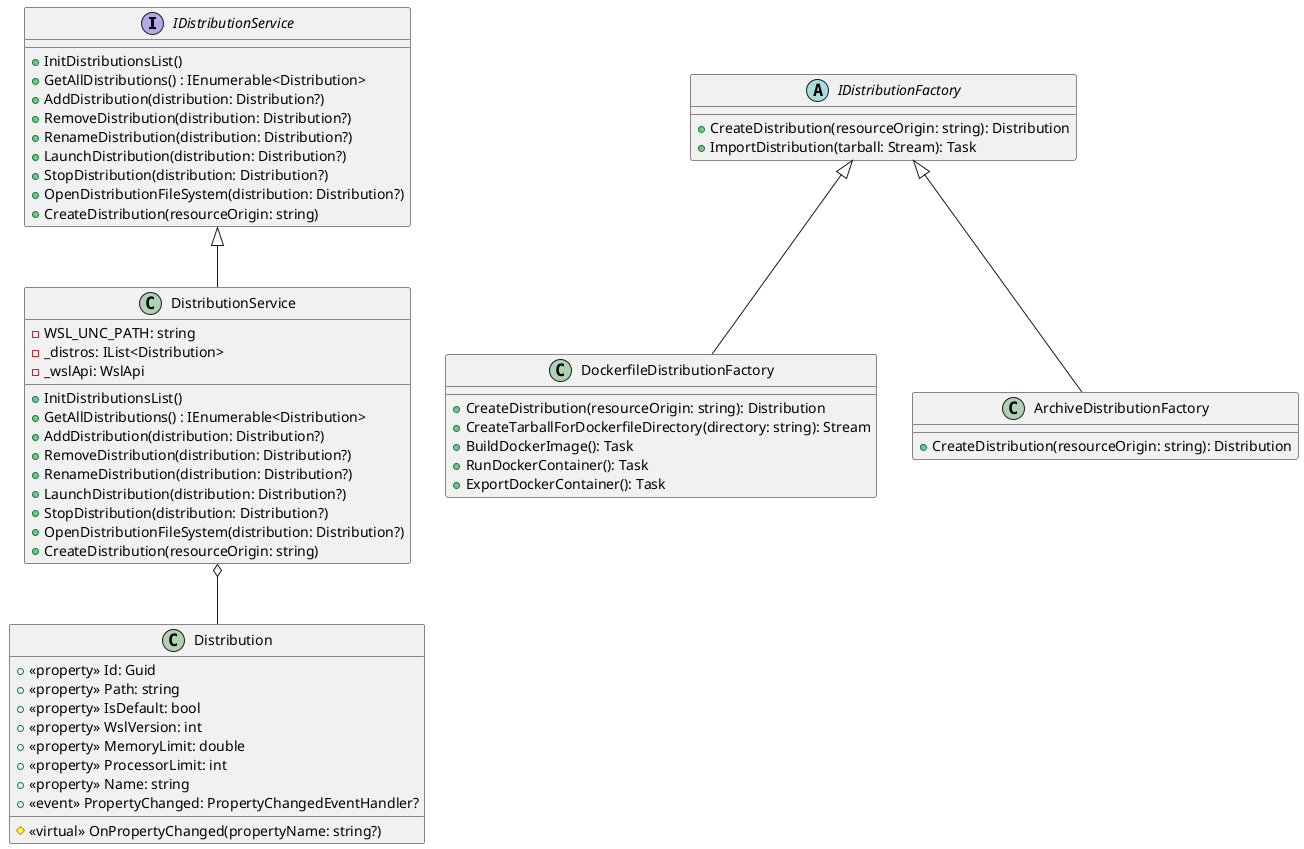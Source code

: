 ﻿@startuml
'https://plantuml.com/class-diagram

IDistributionService <|-- DistributionService
IDistributionFactory <|-- DockerfileDistributionFactory
IDistributionFactory <|-- ArchiveDistributionFactory
DistributionService o-- Distribution

abstract class IDistributionFactory
{
    + CreateDistribution(resourceOrigin: string): Distribution
    + ImportDistribution(tarball: Stream): Task
}

class DockerfileDistributionFactory
{
    + CreateDistribution(resourceOrigin: string): Distribution
    + CreateTarballForDockerfileDirectory(directory: string): Stream
    + BuildDockerImage(): Task
    + RunDockerContainer(): Task
    + ExportDockerContainer(): Task
}

class ArchiveDistributionFactory
{
    + CreateDistribution(resourceOrigin: string): Distribution
}


class Distribution
{
    + <<property>> Id: Guid
    + <<property>> Path: string
    + <<property>> IsDefault: bool
    + <<property>> WslVersion: int
    + <<property>> MemoryLimit: double
    + <<property>> ProcessorLimit: int
    + <<property>> Name: string
    + <<event>> PropertyChanged: PropertyChangedEventHandler?
    # <<virtual>> OnPropertyChanged(propertyName: string?)
}

interface IDistributionService 
{
	+ InitDistributionsList()
	+ GetAllDistributions() : IEnumerable<Distribution>
	+ AddDistribution(distribution: Distribution?)
	+ RemoveDistribution(distribution: Distribution?)
	+ RenameDistribution(distribution: Distribution?)
	+ LaunchDistribution(distribution: Distribution?)
	+ StopDistribution(distribution: Distribution?)
	+ OpenDistributionFileSystem(distribution: Distribution?)
	+ CreateDistribution(resourceOrigin: string)
}

class DistributionService 
{
	- WSL_UNC_PATH: string
	- _distros: IList<Distribution>
	- _wslApi: WslApi
	+ InitDistributionsList()
	+ GetAllDistributions() : IEnumerable<Distribution>
	+ AddDistribution(distribution: Distribution?)
	+ RemoveDistribution(distribution: Distribution?)
	+ RenameDistribution(distribution: Distribution?)
	+ LaunchDistribution(distribution: Distribution?)
	+ StopDistribution(distribution: Distribution?)
	+ OpenDistributionFileSystem(distribution: Distribution?)
	+ CreateDistribution(resourceOrigin: string)
}

@enduml